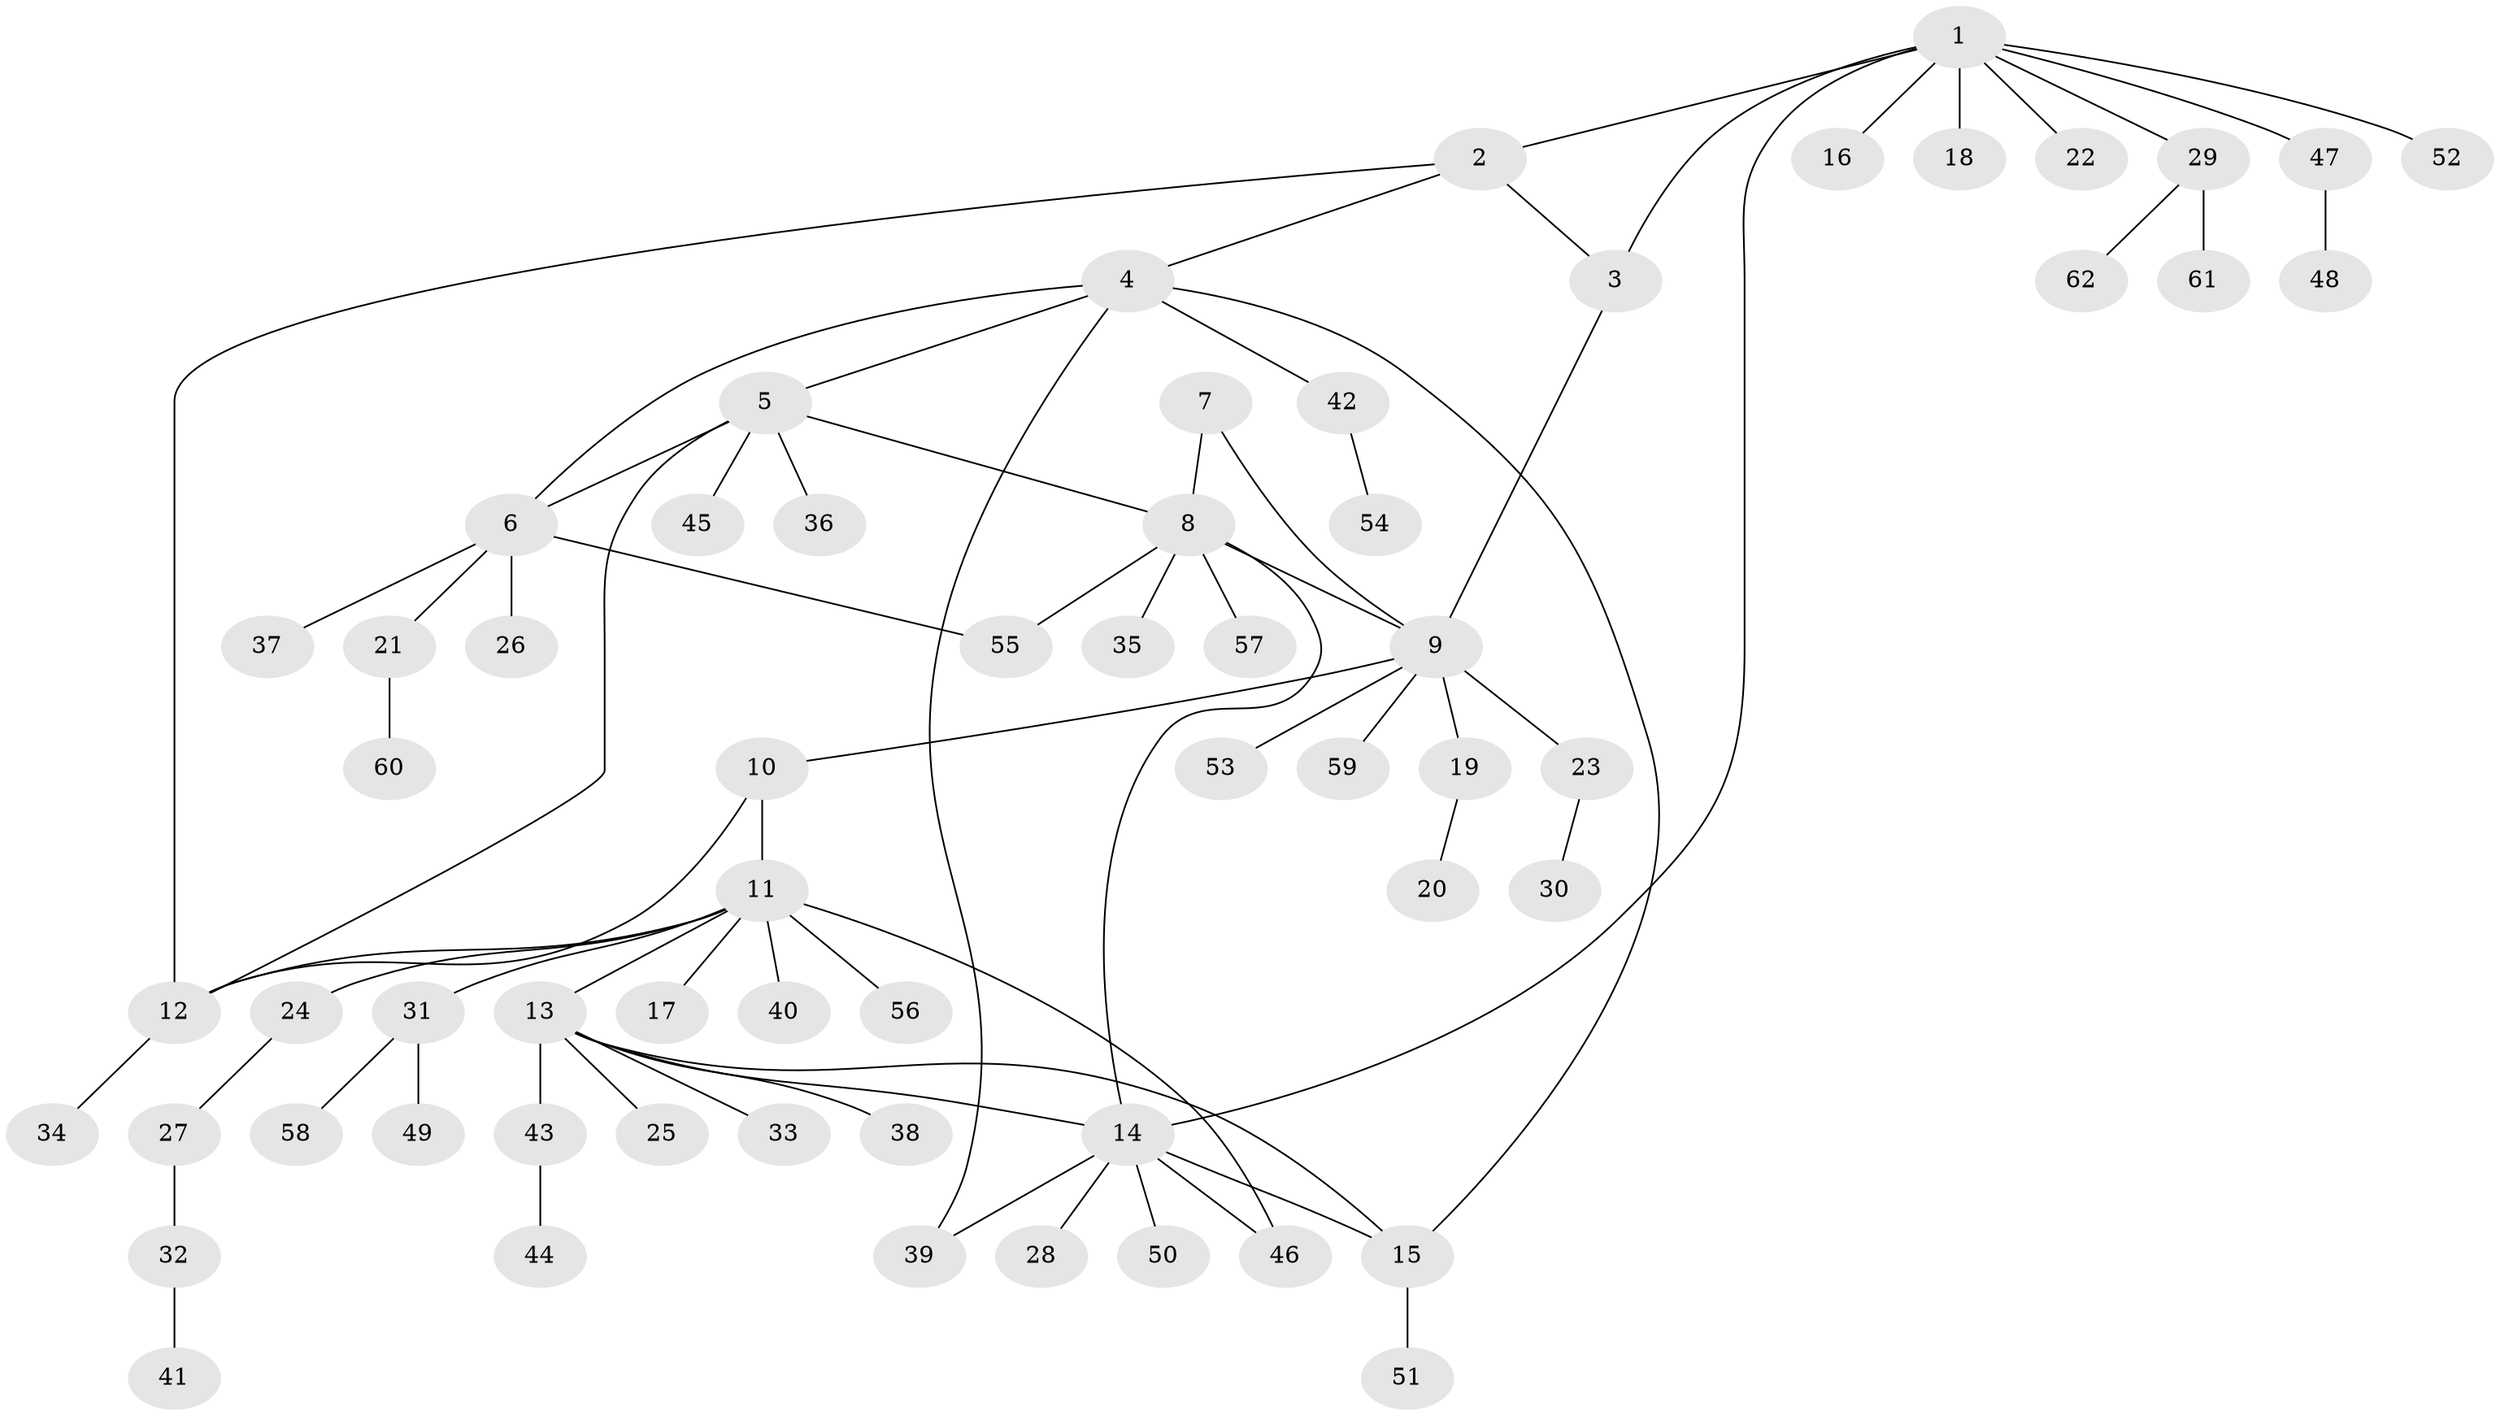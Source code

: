 // coarse degree distribution, {8: 0.044444444444444446, 4: 0.06666666666666667, 3: 0.044444444444444446, 9: 0.044444444444444446, 6: 0.044444444444444446, 7: 0.022222222222222223, 1: 0.6, 2: 0.13333333333333333}
// Generated by graph-tools (version 1.1) at 2025/42/03/06/25 10:42:09]
// undirected, 62 vertices, 75 edges
graph export_dot {
graph [start="1"]
  node [color=gray90,style=filled];
  1;
  2;
  3;
  4;
  5;
  6;
  7;
  8;
  9;
  10;
  11;
  12;
  13;
  14;
  15;
  16;
  17;
  18;
  19;
  20;
  21;
  22;
  23;
  24;
  25;
  26;
  27;
  28;
  29;
  30;
  31;
  32;
  33;
  34;
  35;
  36;
  37;
  38;
  39;
  40;
  41;
  42;
  43;
  44;
  45;
  46;
  47;
  48;
  49;
  50;
  51;
  52;
  53;
  54;
  55;
  56;
  57;
  58;
  59;
  60;
  61;
  62;
  1 -- 2;
  1 -- 3;
  1 -- 14;
  1 -- 16;
  1 -- 18;
  1 -- 22;
  1 -- 29;
  1 -- 47;
  1 -- 52;
  2 -- 3;
  2 -- 4;
  2 -- 12;
  3 -- 9;
  4 -- 5;
  4 -- 6;
  4 -- 15;
  4 -- 39;
  4 -- 42;
  5 -- 6;
  5 -- 8;
  5 -- 12;
  5 -- 36;
  5 -- 45;
  6 -- 21;
  6 -- 26;
  6 -- 37;
  6 -- 55;
  7 -- 8;
  7 -- 9;
  8 -- 9;
  8 -- 14;
  8 -- 35;
  8 -- 55;
  8 -- 57;
  9 -- 10;
  9 -- 19;
  9 -- 23;
  9 -- 53;
  9 -- 59;
  10 -- 11;
  10 -- 12;
  11 -- 12;
  11 -- 13;
  11 -- 17;
  11 -- 24;
  11 -- 31;
  11 -- 40;
  11 -- 46;
  11 -- 56;
  12 -- 34;
  13 -- 14;
  13 -- 15;
  13 -- 25;
  13 -- 33;
  13 -- 38;
  13 -- 43;
  14 -- 15;
  14 -- 28;
  14 -- 39;
  14 -- 46;
  14 -- 50;
  15 -- 51;
  19 -- 20;
  21 -- 60;
  23 -- 30;
  24 -- 27;
  27 -- 32;
  29 -- 61;
  29 -- 62;
  31 -- 49;
  31 -- 58;
  32 -- 41;
  42 -- 54;
  43 -- 44;
  47 -- 48;
}
